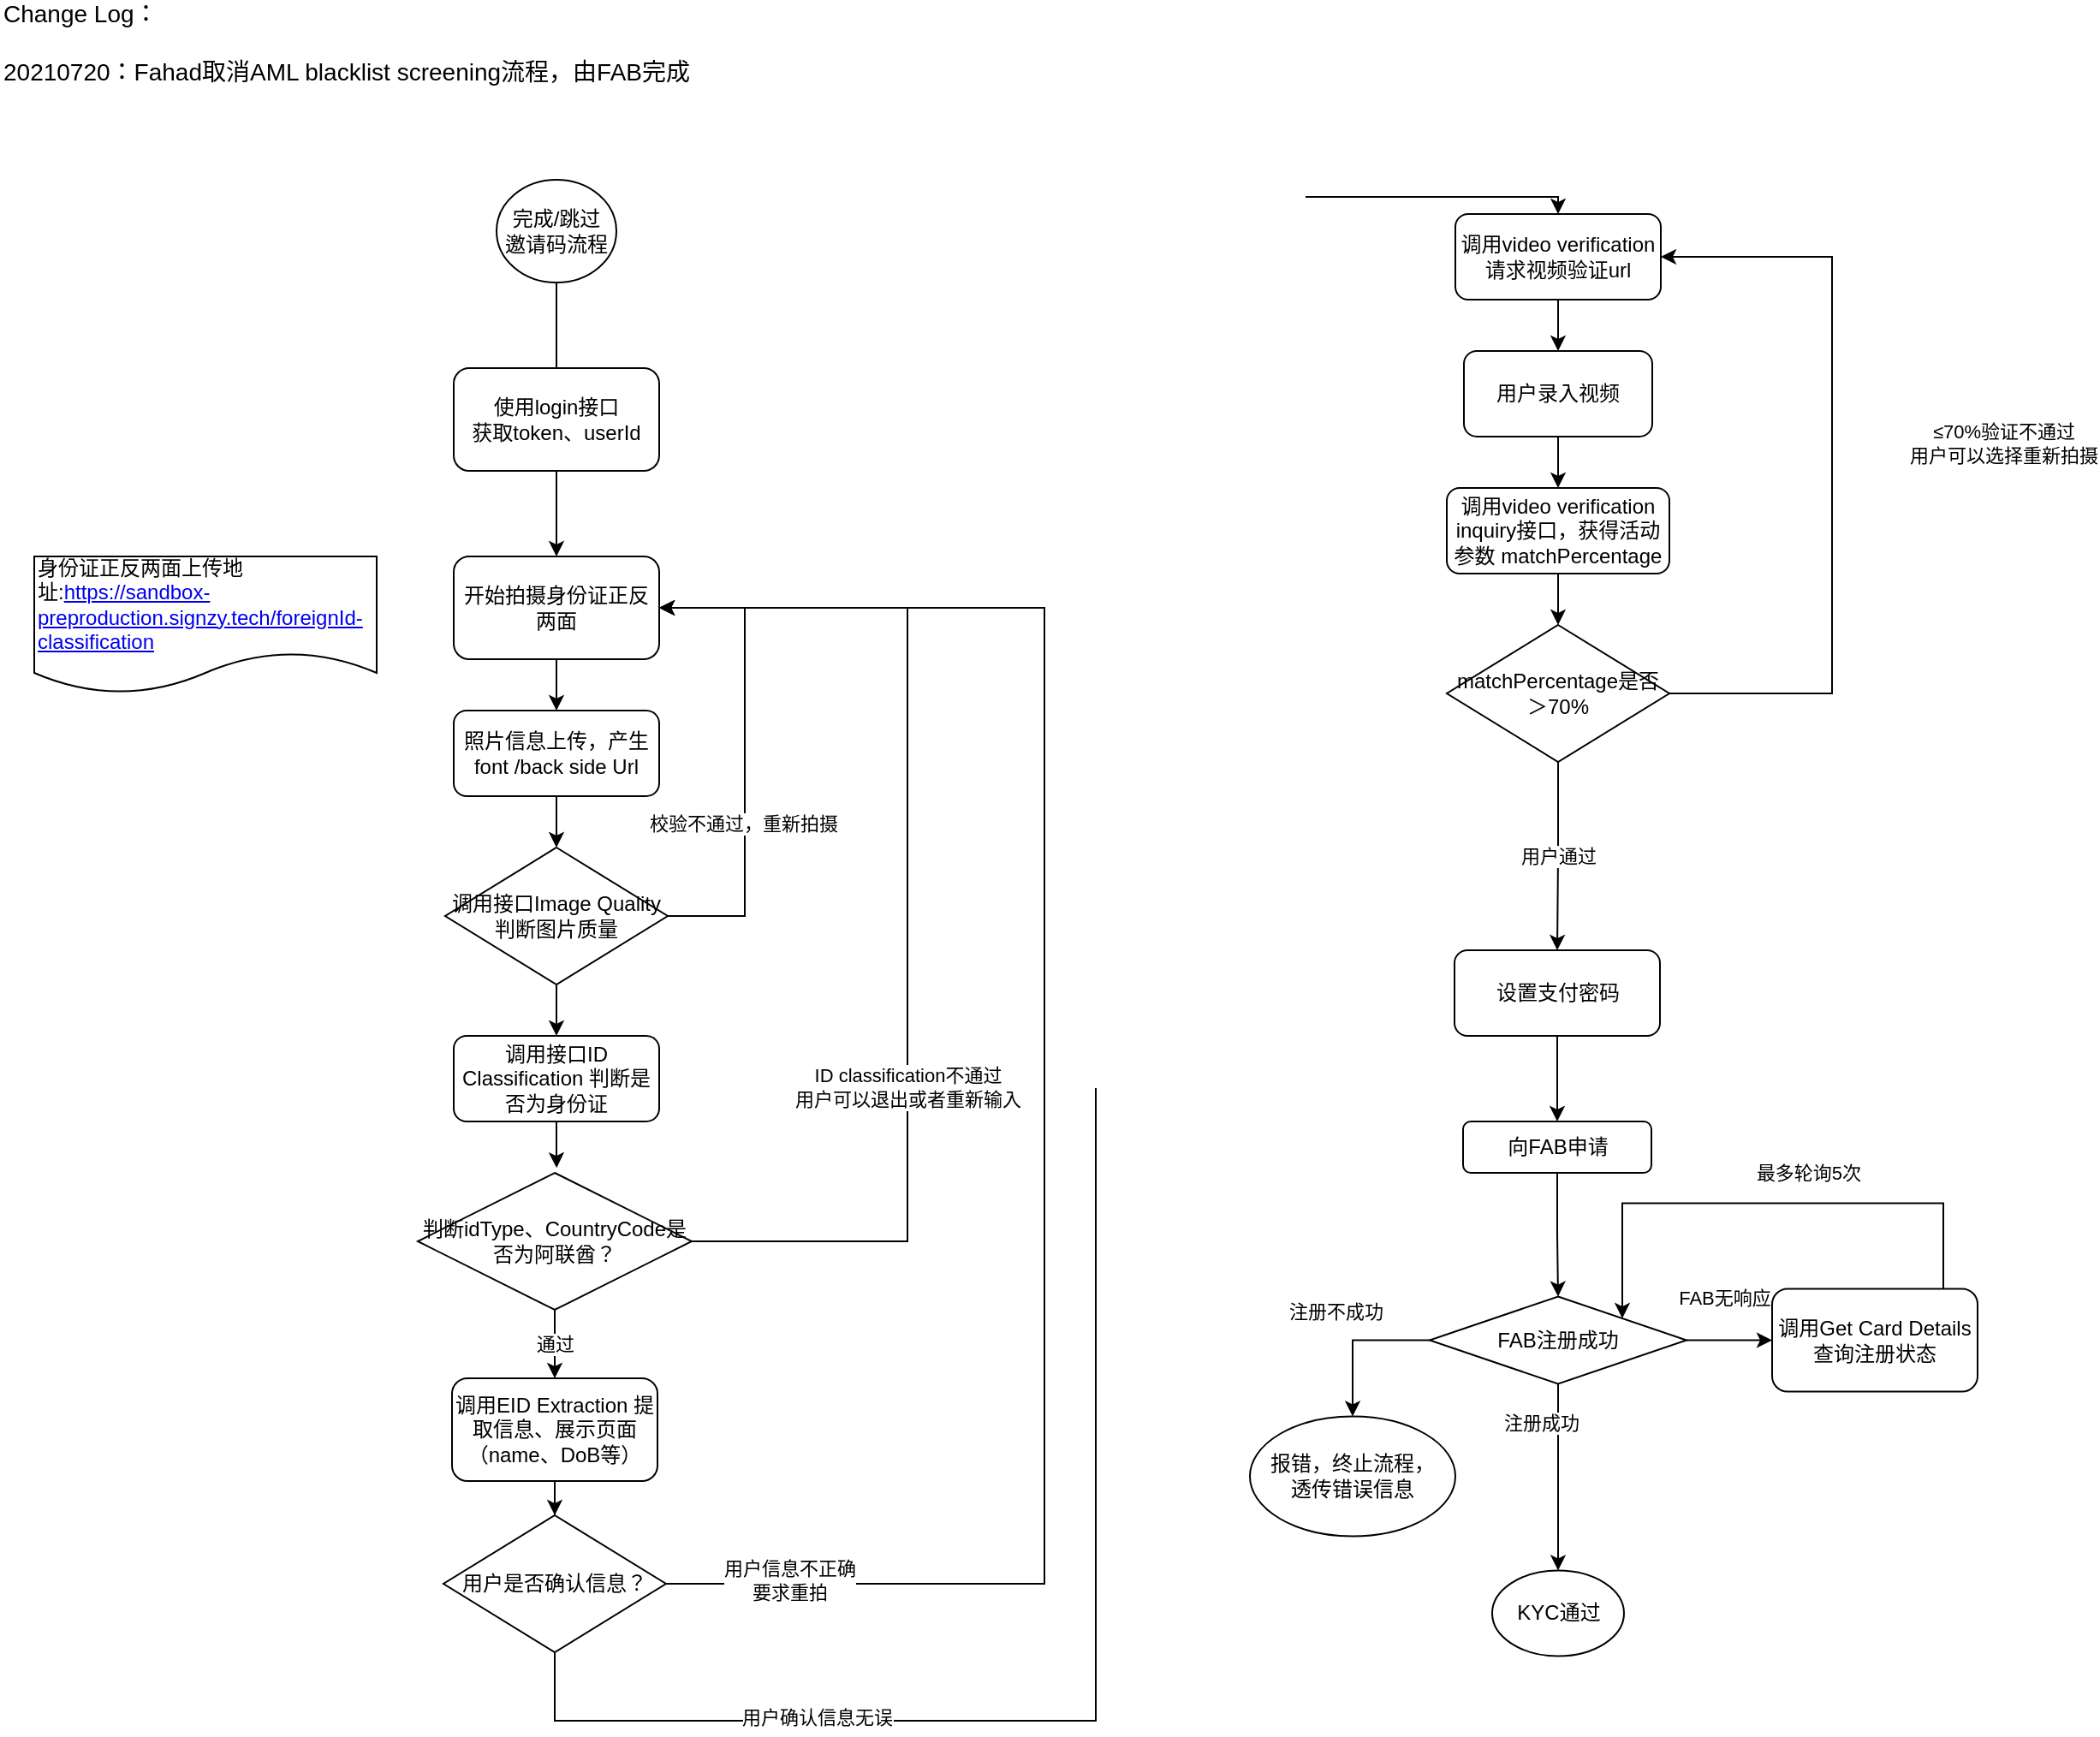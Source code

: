 <mxfile version="14.9.0" type="github">
  <diagram id="m5OsKufubtWg9PYXpigb" name="Page-1">
    <mxGraphModel dx="1857" dy="1709" grid="1" gridSize="10" guides="1" tooltips="1" connect="1" arrows="1" fold="1" page="1" pageScale="1" pageWidth="827" pageHeight="1169" math="0" shadow="0">
      <root>
        <mxCell id="0" />
        <mxCell id="1" parent="0" />
        <mxCell id="aSY6GiX8y2zgrVZKX64a-7" style="edgeStyle=orthogonalEdgeStyle;rounded=0;orthogonalLoop=1;jettySize=auto;html=1;entryX=0.5;entryY=0;entryDx=0;entryDy=0;" parent="1" source="aSY6GiX8y2zgrVZKX64a-1" target="aSY6GiX8y2zgrVZKX64a-5" edge="1">
          <mxGeometry relative="1" as="geometry" />
        </mxCell>
        <mxCell id="aSY6GiX8y2zgrVZKX64a-1" value="开始拍摄身份证正反两面" style="rounded=1;whiteSpace=wrap;html=1;" parent="1" vertex="1">
          <mxGeometry x="175" y="320" width="120" height="60" as="geometry" />
        </mxCell>
        <mxCell id="aSY6GiX8y2zgrVZKX64a-6" style="edgeStyle=orthogonalEdgeStyle;rounded=0;orthogonalLoop=1;jettySize=auto;html=1;startArrow=none;" parent="1" source="-PtaE-Mu1wmv-w4eBili-2" target="aSY6GiX8y2zgrVZKX64a-1" edge="1">
          <mxGeometry relative="1" as="geometry" />
        </mxCell>
        <mxCell id="aSY6GiX8y2zgrVZKX64a-2" value="完成/跳过&lt;br&gt;邀请码流程" style="ellipse;whiteSpace=wrap;html=1;" parent="1" vertex="1">
          <mxGeometry x="200" y="100" width="70" height="60" as="geometry" />
        </mxCell>
        <mxCell id="aSY6GiX8y2zgrVZKX64a-9" style="edgeStyle=orthogonalEdgeStyle;rounded=0;orthogonalLoop=1;jettySize=auto;html=1;entryX=1;entryY=0.5;entryDx=0;entryDy=0;" parent="1" source="aSY6GiX8y2zgrVZKX64a-4" target="aSY6GiX8y2zgrVZKX64a-1" edge="1">
          <mxGeometry relative="1" as="geometry">
            <Array as="points">
              <mxPoint x="345" y="530" />
              <mxPoint x="345" y="350" />
            </Array>
          </mxGeometry>
        </mxCell>
        <mxCell id="aSY6GiX8y2zgrVZKX64a-10" value="校验不通过，重新拍摄" style="edgeLabel;html=1;align=center;verticalAlign=middle;resizable=0;points=[];" parent="aSY6GiX8y2zgrVZKX64a-9" vertex="1" connectable="0">
          <mxGeometry x="-0.244" y="1" relative="1" as="geometry">
            <mxPoint y="5" as="offset" />
          </mxGeometry>
        </mxCell>
        <mxCell id="aSY6GiX8y2zgrVZKX64a-14" style="edgeStyle=orthogonalEdgeStyle;rounded=0;orthogonalLoop=1;jettySize=auto;html=1;entryX=0.5;entryY=0;entryDx=0;entryDy=0;" parent="1" source="aSY6GiX8y2zgrVZKX64a-4" target="aSY6GiX8y2zgrVZKX64a-11" edge="1">
          <mxGeometry relative="1" as="geometry" />
        </mxCell>
        <mxCell id="aSY6GiX8y2zgrVZKX64a-4" value="调用接口Image Quality&lt;br&gt;判断图片质量" style="rhombus;whiteSpace=wrap;html=1;" parent="1" vertex="1">
          <mxGeometry x="170" y="490" width="130" height="80" as="geometry" />
        </mxCell>
        <mxCell id="aSY6GiX8y2zgrVZKX64a-8" style="edgeStyle=orthogonalEdgeStyle;rounded=0;orthogonalLoop=1;jettySize=auto;html=1;entryX=0.5;entryY=0;entryDx=0;entryDy=0;" parent="1" source="aSY6GiX8y2zgrVZKX64a-5" target="aSY6GiX8y2zgrVZKX64a-4" edge="1">
          <mxGeometry relative="1" as="geometry" />
        </mxCell>
        <mxCell id="aSY6GiX8y2zgrVZKX64a-5" value="照片信息上传，产生font /back side Url" style="rounded=1;whiteSpace=wrap;html=1;" parent="1" vertex="1">
          <mxGeometry x="175" y="410" width="120" height="50" as="geometry" />
        </mxCell>
        <mxCell id="-PtaE-Mu1wmv-w4eBili-6" style="edgeStyle=orthogonalEdgeStyle;rounded=0;orthogonalLoop=1;jettySize=auto;html=1;entryX=0.507;entryY=-0.036;entryDx=0;entryDy=0;entryPerimeter=0;" parent="1" source="aSY6GiX8y2zgrVZKX64a-11" target="-PtaE-Mu1wmv-w4eBili-5" edge="1">
          <mxGeometry relative="1" as="geometry" />
        </mxCell>
        <mxCell id="aSY6GiX8y2zgrVZKX64a-11" value="调用接口ID Classification 判断是否为身份证" style="rounded=1;whiteSpace=wrap;html=1;" parent="1" vertex="1">
          <mxGeometry x="175" y="600" width="120" height="50" as="geometry" />
        </mxCell>
        <mxCell id="-PtaE-Mu1wmv-w4eBili-13" style="edgeStyle=orthogonalEdgeStyle;rounded=0;orthogonalLoop=1;jettySize=auto;html=1;entryX=1;entryY=0.5;entryDx=0;entryDy=0;" parent="1" source="aSY6GiX8y2zgrVZKX64a-13" target="aSY6GiX8y2zgrVZKX64a-1" edge="1">
          <mxGeometry relative="1" as="geometry">
            <Array as="points">
              <mxPoint x="520" y="920" />
              <mxPoint x="520" y="350" />
            </Array>
          </mxGeometry>
        </mxCell>
        <mxCell id="-PtaE-Mu1wmv-w4eBili-14" value="用户信息不正确&lt;br&gt;要求重拍" style="edgeLabel;html=1;align=center;verticalAlign=middle;resizable=0;points=[];" parent="-PtaE-Mu1wmv-w4eBili-13" vertex="1" connectable="0">
          <mxGeometry x="-0.858" y="2" relative="1" as="geometry">
            <mxPoint as="offset" />
          </mxGeometry>
        </mxCell>
        <mxCell id="-PtaE-Mu1wmv-w4eBili-21" style="edgeStyle=orthogonalEdgeStyle;rounded=0;orthogonalLoop=1;jettySize=auto;html=1;entryX=0.5;entryY=0;entryDx=0;entryDy=0;" parent="1" source="aSY6GiX8y2zgrVZKX64a-13" target="-PtaE-Mu1wmv-w4eBili-15" edge="1">
          <mxGeometry relative="1" as="geometry">
            <Array as="points">
              <mxPoint x="234" y="1000" />
              <mxPoint x="550" y="1000" />
              <mxPoint x="550" y="110" />
              <mxPoint x="820" y="110" />
            </Array>
          </mxGeometry>
        </mxCell>
        <mxCell id="-PtaE-Mu1wmv-w4eBili-22" value="用户确认信息无误" style="edgeLabel;html=1;align=center;verticalAlign=middle;resizable=0;points=[];" parent="-PtaE-Mu1wmv-w4eBili-21" vertex="1" connectable="0">
          <mxGeometry x="-0.748" y="2" relative="1" as="geometry">
            <mxPoint as="offset" />
          </mxGeometry>
        </mxCell>
        <mxCell id="aSY6GiX8y2zgrVZKX64a-13" value="用户是否确认信息？" style="rhombus;whiteSpace=wrap;html=1;" parent="1" vertex="1">
          <mxGeometry x="169" y="880" width="130" height="80" as="geometry" />
        </mxCell>
        <mxCell id="aSY6GiX8y2zgrVZKX64a-35" value="用户通过" style="edgeStyle=orthogonalEdgeStyle;rounded=0;orthogonalLoop=1;jettySize=auto;html=1;exitX=0.5;exitY=1;exitDx=0;exitDy=0;" parent="1" source="-PtaE-Mu1wmv-w4eBili-20" target="aSY6GiX8y2zgrVZKX64a-34" edge="1">
          <mxGeometry relative="1" as="geometry">
            <mxPoint x="694.5" y="600" as="sourcePoint" />
          </mxGeometry>
        </mxCell>
        <mxCell id="aSY6GiX8y2zgrVZKX64a-31" value="报错，终止流程，&lt;br&gt;透传错误信息" style="ellipse;whiteSpace=wrap;html=1;" parent="1" vertex="1">
          <mxGeometry x="640" y="822.25" width="120" height="70" as="geometry" />
        </mxCell>
        <mxCell id="aSY6GiX8y2zgrVZKX64a-37" style="edgeStyle=orthogonalEdgeStyle;rounded=0;orthogonalLoop=1;jettySize=auto;html=1;" parent="1" source="aSY6GiX8y2zgrVZKX64a-34" target="aSY6GiX8y2zgrVZKX64a-36" edge="1">
          <mxGeometry relative="1" as="geometry" />
        </mxCell>
        <mxCell id="aSY6GiX8y2zgrVZKX64a-34" value="设置支付密码" style="rounded=1;whiteSpace=wrap;html=1;" parent="1" vertex="1">
          <mxGeometry x="759.5" y="550" width="120" height="50" as="geometry" />
        </mxCell>
        <mxCell id="aSY6GiX8y2zgrVZKX64a-39" style="edgeStyle=orthogonalEdgeStyle;rounded=0;orthogonalLoop=1;jettySize=auto;html=1;entryX=0.5;entryY=0;entryDx=0;entryDy=0;" parent="1" source="aSY6GiX8y2zgrVZKX64a-36" target="aSY6GiX8y2zgrVZKX64a-38" edge="1">
          <mxGeometry relative="1" as="geometry" />
        </mxCell>
        <mxCell id="aSY6GiX8y2zgrVZKX64a-36" value="向FAB申请" style="rounded=1;whiteSpace=wrap;html=1;" parent="1" vertex="1">
          <mxGeometry x="764.5" y="650" width="110" height="30" as="geometry" />
        </mxCell>
        <mxCell id="aSY6GiX8y2zgrVZKX64a-43" value="注册成功" style="edgeStyle=orthogonalEdgeStyle;rounded=0;orthogonalLoop=1;jettySize=auto;html=1;entryX=0.5;entryY=0;entryDx=0;entryDy=0;" parent="1" source="aSY6GiX8y2zgrVZKX64a-38" target="aSY6GiX8y2zgrVZKX64a-42" edge="1">
          <mxGeometry x="-0.583" y="-10" relative="1" as="geometry">
            <mxPoint as="offset" />
          </mxGeometry>
        </mxCell>
        <mxCell id="aSY6GiX8y2zgrVZKX64a-44" style="edgeStyle=orthogonalEdgeStyle;rounded=0;orthogonalLoop=1;jettySize=auto;html=1;entryX=0.5;entryY=0;entryDx=0;entryDy=0;" parent="1" source="aSY6GiX8y2zgrVZKX64a-38" target="aSY6GiX8y2zgrVZKX64a-31" edge="1">
          <mxGeometry relative="1" as="geometry">
            <mxPoint x="939.5" y="587.25" as="targetPoint" />
            <Array as="points">
              <mxPoint x="700" y="778.25" />
            </Array>
          </mxGeometry>
        </mxCell>
        <mxCell id="aSY6GiX8y2zgrVZKX64a-45" value="注册不成功" style="edgeLabel;html=1;align=center;verticalAlign=middle;resizable=0;points=[];" parent="aSY6GiX8y2zgrVZKX64a-44" vertex="1" connectable="0">
          <mxGeometry x="-0.828" y="-1" relative="1" as="geometry">
            <mxPoint x="-48" y="-16" as="offset" />
          </mxGeometry>
        </mxCell>
        <mxCell id="XooyULAbquvMzC7Yg5_C-3" value="FAB无响应" style="edgeStyle=orthogonalEdgeStyle;rounded=0;orthogonalLoop=1;jettySize=auto;html=1;" parent="1" source="aSY6GiX8y2zgrVZKX64a-38" target="XooyULAbquvMzC7Yg5_C-2" edge="1">
          <mxGeometry x="-0.143" y="26" relative="1" as="geometry">
            <mxPoint y="1" as="offset" />
          </mxGeometry>
        </mxCell>
        <mxCell id="aSY6GiX8y2zgrVZKX64a-38" value="FAB注册成功" style="rhombus;whiteSpace=wrap;html=1;" parent="1" vertex="1">
          <mxGeometry x="745" y="752.25" width="150" height="51" as="geometry" />
        </mxCell>
        <mxCell id="aSY6GiX8y2zgrVZKX64a-42" value="KYC通过" style="ellipse;whiteSpace=wrap;html=1;" parent="1" vertex="1">
          <mxGeometry x="781.5" y="912.25" width="77" height="50" as="geometry" />
        </mxCell>
        <mxCell id="-PtaE-Mu1wmv-w4eBili-2" value="使用login接口&lt;br&gt;获取token、userId" style="rounded=1;whiteSpace=wrap;html=1;" parent="1" vertex="1">
          <mxGeometry x="175" y="210" width="120" height="60" as="geometry" />
        </mxCell>
        <mxCell id="-PtaE-Mu1wmv-w4eBili-3" value="" style="edgeStyle=orthogonalEdgeStyle;rounded=0;orthogonalLoop=1;jettySize=auto;html=1;endArrow=none;" parent="1" source="aSY6GiX8y2zgrVZKX64a-2" target="-PtaE-Mu1wmv-w4eBili-2" edge="1">
          <mxGeometry relative="1" as="geometry">
            <mxPoint x="250.0" y="100.0" as="sourcePoint" />
            <mxPoint x="235.0" y="320" as="targetPoint" />
          </mxGeometry>
        </mxCell>
        <mxCell id="-PtaE-Mu1wmv-w4eBili-4" value="身份证正反两面上传地址:&lt;a href=&quot;https://sandbox-preproduction.signzy.tech/foreignId-classification&quot;&gt;https://sandbox-preproduction.signzy.tech/foreignId-classification&lt;/a&gt;" style="shape=document;whiteSpace=wrap;html=1;boundedLbl=1;align=left;" parent="1" vertex="1">
          <mxGeometry x="-70" y="320" width="200" height="80" as="geometry" />
        </mxCell>
        <mxCell id="-PtaE-Mu1wmv-w4eBili-7" style="edgeStyle=orthogonalEdgeStyle;rounded=0;orthogonalLoop=1;jettySize=auto;html=1;entryX=1;entryY=0.5;entryDx=0;entryDy=0;" parent="1" source="-PtaE-Mu1wmv-w4eBili-5" target="aSY6GiX8y2zgrVZKX64a-1" edge="1">
          <mxGeometry relative="1" as="geometry">
            <Array as="points">
              <mxPoint x="440" y="720" />
              <mxPoint x="440" y="350" />
            </Array>
          </mxGeometry>
        </mxCell>
        <mxCell id="-PtaE-Mu1wmv-w4eBili-8" value="ID classification不通过&lt;br&gt;用户可以退出或者重新输入" style="edgeLabel;html=1;align=center;verticalAlign=middle;resizable=0;points=[];" parent="-PtaE-Mu1wmv-w4eBili-7" vertex="1" connectable="0">
          <mxGeometry x="-0.325" relative="1" as="geometry">
            <mxPoint as="offset" />
          </mxGeometry>
        </mxCell>
        <mxCell id="-PtaE-Mu1wmv-w4eBili-11" value="通过" style="edgeStyle=orthogonalEdgeStyle;rounded=0;orthogonalLoop=1;jettySize=auto;html=1;entryX=0.5;entryY=0;entryDx=0;entryDy=0;" parent="1" source="-PtaE-Mu1wmv-w4eBili-5" target="-PtaE-Mu1wmv-w4eBili-10" edge="1">
          <mxGeometry relative="1" as="geometry" />
        </mxCell>
        <mxCell id="-PtaE-Mu1wmv-w4eBili-5" value="判断idType、CountryCode是否为阿联酋？" style="rhombus;whiteSpace=wrap;html=1;align=center;" parent="1" vertex="1">
          <mxGeometry x="154" y="680" width="160" height="80" as="geometry" />
        </mxCell>
        <mxCell id="-PtaE-Mu1wmv-w4eBili-12" style="edgeStyle=orthogonalEdgeStyle;rounded=0;orthogonalLoop=1;jettySize=auto;html=1;entryX=0.5;entryY=0;entryDx=0;entryDy=0;" parent="1" source="-PtaE-Mu1wmv-w4eBili-10" target="aSY6GiX8y2zgrVZKX64a-13" edge="1">
          <mxGeometry relative="1" as="geometry" />
        </mxCell>
        <mxCell id="-PtaE-Mu1wmv-w4eBili-10" value="调用EID Extraction 提取信息、展示页面（name、DoB等）" style="rounded=1;whiteSpace=wrap;html=1;align=center;" parent="1" vertex="1">
          <mxGeometry x="174" y="800" width="120" height="60" as="geometry" />
        </mxCell>
        <mxCell id="-PtaE-Mu1wmv-w4eBili-18" style="edgeStyle=orthogonalEdgeStyle;rounded=0;orthogonalLoop=1;jettySize=auto;html=1;" parent="1" source="-PtaE-Mu1wmv-w4eBili-15" target="-PtaE-Mu1wmv-w4eBili-16" edge="1">
          <mxGeometry relative="1" as="geometry" />
        </mxCell>
        <mxCell id="-PtaE-Mu1wmv-w4eBili-15" value="调用video verification&lt;br&gt;请求视频验证url" style="rounded=1;whiteSpace=wrap;html=1;" parent="1" vertex="1">
          <mxGeometry x="760" y="120" width="120" height="50" as="geometry" />
        </mxCell>
        <mxCell id="-PtaE-Mu1wmv-w4eBili-19" style="edgeStyle=orthogonalEdgeStyle;rounded=0;orthogonalLoop=1;jettySize=auto;html=1;entryX=0.5;entryY=0;entryDx=0;entryDy=0;" parent="1" source="-PtaE-Mu1wmv-w4eBili-16" target="-PtaE-Mu1wmv-w4eBili-17" edge="1">
          <mxGeometry relative="1" as="geometry" />
        </mxCell>
        <mxCell id="-PtaE-Mu1wmv-w4eBili-16" value="用户录入视频" style="rounded=1;whiteSpace=wrap;html=1;align=center;" parent="1" vertex="1">
          <mxGeometry x="765" y="200" width="110" height="50" as="geometry" />
        </mxCell>
        <mxCell id="-PtaE-Mu1wmv-w4eBili-23" style="edgeStyle=orthogonalEdgeStyle;rounded=0;orthogonalLoop=1;jettySize=auto;html=1;entryX=0.5;entryY=0;entryDx=0;entryDy=0;" parent="1" source="-PtaE-Mu1wmv-w4eBili-17" target="-PtaE-Mu1wmv-w4eBili-20" edge="1">
          <mxGeometry relative="1" as="geometry" />
        </mxCell>
        <mxCell id="-PtaE-Mu1wmv-w4eBili-17" value="调用video verification inquiry接口，获得活动参数 matchPercentage" style="rounded=1;whiteSpace=wrap;html=1;align=center;" parent="1" vertex="1">
          <mxGeometry x="755" y="280" width="130" height="50" as="geometry" />
        </mxCell>
        <mxCell id="-PtaE-Mu1wmv-w4eBili-24" style="edgeStyle=orthogonalEdgeStyle;rounded=0;orthogonalLoop=1;jettySize=auto;html=1;entryX=1;entryY=0.5;entryDx=0;entryDy=0;" parent="1" source="-PtaE-Mu1wmv-w4eBili-20" target="-PtaE-Mu1wmv-w4eBili-15" edge="1">
          <mxGeometry relative="1" as="geometry">
            <Array as="points">
              <mxPoint x="980" y="400" />
              <mxPoint x="980" y="145" />
            </Array>
          </mxGeometry>
        </mxCell>
        <mxCell id="-PtaE-Mu1wmv-w4eBili-25" value="≤70%验证不通过&lt;br&gt;用户可以选择重新拍摄" style="edgeLabel;html=1;align=center;verticalAlign=middle;resizable=0;points=[];" parent="-PtaE-Mu1wmv-w4eBili-24" vertex="1" connectable="0">
          <mxGeometry x="0.051" y="-3" relative="1" as="geometry">
            <mxPoint x="97" y="-5" as="offset" />
          </mxGeometry>
        </mxCell>
        <mxCell id="-PtaE-Mu1wmv-w4eBili-20" value="matchPercentage是否＞70%" style="rhombus;whiteSpace=wrap;html=1;" parent="1" vertex="1">
          <mxGeometry x="755" y="360" width="130" height="80" as="geometry" />
        </mxCell>
        <mxCell id="XooyULAbquvMzC7Yg5_C-5" style="edgeStyle=orthogonalEdgeStyle;rounded=0;orthogonalLoop=1;jettySize=auto;html=1;entryX=1;entryY=0;entryDx=0;entryDy=0;" parent="1" source="XooyULAbquvMzC7Yg5_C-2" target="aSY6GiX8y2zgrVZKX64a-38" edge="1">
          <mxGeometry relative="1" as="geometry">
            <mxPoint x="1045" y="777.75" as="targetPoint" />
            <Array as="points">
              <mxPoint x="1045" y="697.75" />
              <mxPoint x="858" y="697.75" />
            </Array>
          </mxGeometry>
        </mxCell>
        <mxCell id="XooyULAbquvMzC7Yg5_C-8" value="最多轮询5次" style="edgeLabel;html=1;align=center;verticalAlign=middle;resizable=0;points=[];" parent="XooyULAbquvMzC7Yg5_C-5" vertex="1" connectable="0">
          <mxGeometry x="-0.155" y="4" relative="1" as="geometry">
            <mxPoint y="-22" as="offset" />
          </mxGeometry>
        </mxCell>
        <mxCell id="XooyULAbquvMzC7Yg5_C-2" value="调用Get Card Details&lt;br&gt;查询注册状态" style="rounded=1;whiteSpace=wrap;html=1;" parent="1" vertex="1">
          <mxGeometry x="945" y="747.75" width="120" height="60" as="geometry" />
        </mxCell>
        <mxCell id="XooyULAbquvMzC7Yg5_C-9" value="&lt;font style=&quot;font-size: 14px&quot;&gt;&lt;span&gt;Change Log：&lt;br&gt;&lt;/span&gt;&lt;br&gt;&lt;div&gt;&lt;span&gt;20210720：&lt;/span&gt;&lt;font style=&quot;font-size: 14px&quot;&gt;Fahad取消AML blacklist screening流程，由FAB完成&lt;/font&gt;&lt;/div&gt;&lt;/font&gt;" style="text;html=1;strokeColor=none;fillColor=none;align=left;verticalAlign=middle;whiteSpace=wrap;rounded=0;" parent="1" vertex="1">
          <mxGeometry x="-90" y="10" width="450" height="20" as="geometry" />
        </mxCell>
      </root>
    </mxGraphModel>
  </diagram>
</mxfile>
